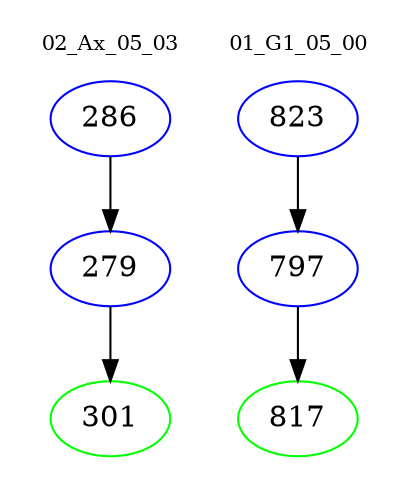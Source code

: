 digraph{
subgraph cluster_0 {
color = white
label = "02_Ax_05_03";
fontsize=10;
T0_286 [label="286", color="blue"]
T0_286 -> T0_279 [color="black"]
T0_279 [label="279", color="blue"]
T0_279 -> T0_301 [color="black"]
T0_301 [label="301", color="green"]
}
subgraph cluster_1 {
color = white
label = "01_G1_05_00";
fontsize=10;
T1_823 [label="823", color="blue"]
T1_823 -> T1_797 [color="black"]
T1_797 [label="797", color="blue"]
T1_797 -> T1_817 [color="black"]
T1_817 [label="817", color="green"]
}
}
